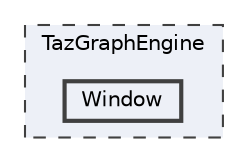 digraph "/mnt/c/Users/lefte/Mujin/MastersThesis/Taz/TazGraph/TazGraphEngine/Window"
{
 // LATEX_PDF_SIZE
  bgcolor="transparent";
  edge [fontname=Helvetica,fontsize=10,labelfontname=Helvetica,labelfontsize=10];
  node [fontname=Helvetica,fontsize=10,shape=box,height=0.2,width=0.4];
  compound=true
  subgraph clusterdir_b651ad071ea0015b9e78c24c646b3ca0 {
    graph [ bgcolor="#edf0f7", pencolor="grey25", label="TazGraphEngine", fontname=Helvetica,fontsize=10 style="filled,dashed", URL="dir_b651ad071ea0015b9e78c24c646b3ca0.html",tooltip=""]
  dir_510719a1d760ec4989d5f996c67eb17b [label="Window", fillcolor="#edf0f7", color="grey25", style="filled,bold", URL="dir_510719a1d760ec4989d5f996c67eb17b.html",tooltip=""];
  }
}

